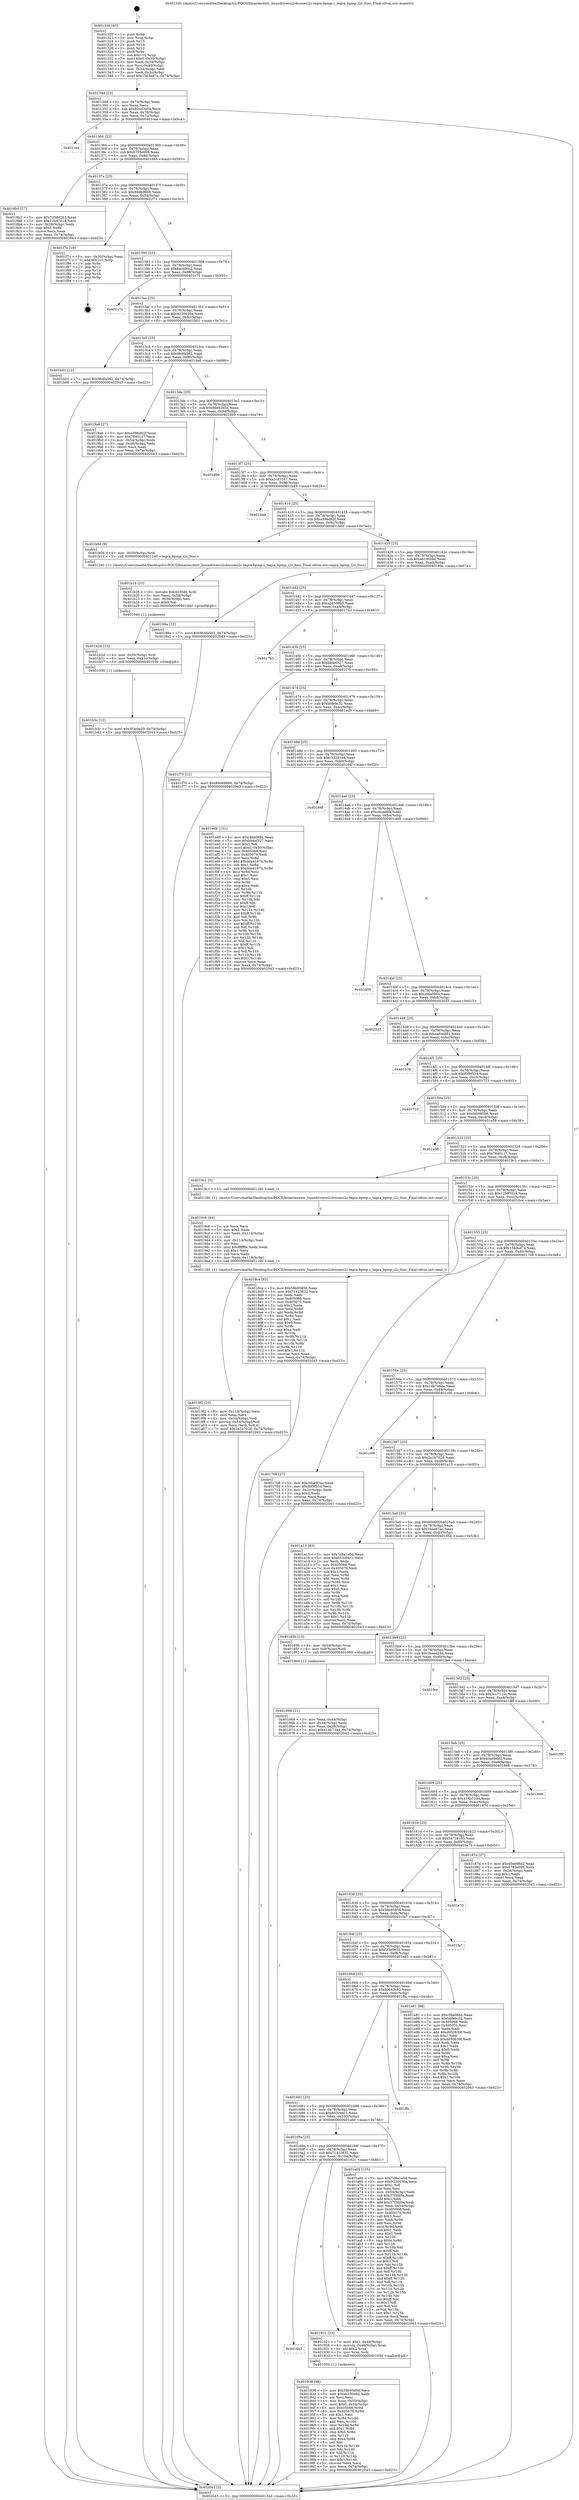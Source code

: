 digraph "0x401320" {
  label = "0x401320 (/mnt/c/Users/mathe/Desktop/tcc/POCII/binaries/extr_linuxdriversi2cbussesi2c-tegra-bpmp.c_tegra_bpmp_i2c_func_Final-ollvm.out::main(0))"
  labelloc = "t"
  node[shape=record]

  Entry [label="",width=0.3,height=0.3,shape=circle,fillcolor=black,style=filled]
  "0x40134d" [label="{
     0x40134d [23]\l
     | [instrs]\l
     &nbsp;&nbsp;0x40134d \<+3\>: mov -0x74(%rbp),%eax\l
     &nbsp;&nbsp;0x401350 \<+2\>: mov %eax,%ecx\l
     &nbsp;&nbsp;0x401352 \<+6\>: sub $0x834d3e04,%ecx\l
     &nbsp;&nbsp;0x401358 \<+3\>: mov %eax,-0x78(%rbp)\l
     &nbsp;&nbsp;0x40135b \<+3\>: mov %ecx,-0x7c(%rbp)\l
     &nbsp;&nbsp;0x40135e \<+6\>: je 0000000000401cea \<main+0x9ca\>\l
  }"]
  "0x401cea" [label="{
     0x401cea\l
  }", style=dashed]
  "0x401364" [label="{
     0x401364 [22]\l
     | [instrs]\l
     &nbsp;&nbsp;0x401364 \<+5\>: jmp 0000000000401369 \<main+0x49\>\l
     &nbsp;&nbsp;0x401369 \<+3\>: mov -0x78(%rbp),%eax\l
     &nbsp;&nbsp;0x40136c \<+5\>: sub $0x8793e699,%eax\l
     &nbsp;&nbsp;0x401371 \<+3\>: mov %eax,-0x80(%rbp)\l
     &nbsp;&nbsp;0x401374 \<+6\>: je 00000000004018b3 \<main+0x593\>\l
  }"]
  Exit [label="",width=0.3,height=0.3,shape=circle,fillcolor=black,style=filled,peripheries=2]
  "0x4018b3" [label="{
     0x4018b3 [27]\l
     | [instrs]\l
     &nbsp;&nbsp;0x4018b3 \<+5\>: mov $0x7358d263,%eax\l
     &nbsp;&nbsp;0x4018b8 \<+5\>: mov $0x12b97018,%ecx\l
     &nbsp;&nbsp;0x4018bd \<+3\>: mov -0x28(%rbp),%edx\l
     &nbsp;&nbsp;0x4018c0 \<+3\>: cmp $0x0,%edx\l
     &nbsp;&nbsp;0x4018c3 \<+3\>: cmove %ecx,%eax\l
     &nbsp;&nbsp;0x4018c6 \<+3\>: mov %eax,-0x74(%rbp)\l
     &nbsp;&nbsp;0x4018c9 \<+5\>: jmp 0000000000402043 \<main+0xd23\>\l
  }"]
  "0x40137a" [label="{
     0x40137a [25]\l
     | [instrs]\l
     &nbsp;&nbsp;0x40137a \<+5\>: jmp 000000000040137f \<main+0x5f\>\l
     &nbsp;&nbsp;0x40137f \<+3\>: mov -0x78(%rbp),%eax\l
     &nbsp;&nbsp;0x401382 \<+5\>: sub $0x89d69666,%eax\l
     &nbsp;&nbsp;0x401387 \<+6\>: mov %eax,-0x84(%rbp)\l
     &nbsp;&nbsp;0x40138d \<+6\>: je 0000000000401f7c \<main+0xc5c\>\l
  }"]
  "0x401b3c" [label="{
     0x401b3c [12]\l
     | [instrs]\l
     &nbsp;&nbsp;0x401b3c \<+7\>: movl $0x5f3e0e55,-0x74(%rbp)\l
     &nbsp;&nbsp;0x401b43 \<+5\>: jmp 0000000000402043 \<main+0xd23\>\l
  }"]
  "0x401f7c" [label="{
     0x401f7c [19]\l
     | [instrs]\l
     &nbsp;&nbsp;0x401f7c \<+3\>: mov -0x30(%rbp),%eax\l
     &nbsp;&nbsp;0x401f7f \<+7\>: add $0x110,%rsp\l
     &nbsp;&nbsp;0x401f86 \<+1\>: pop %rbx\l
     &nbsp;&nbsp;0x401f87 \<+2\>: pop %r12\l
     &nbsp;&nbsp;0x401f89 \<+2\>: pop %r14\l
     &nbsp;&nbsp;0x401f8b \<+2\>: pop %r15\l
     &nbsp;&nbsp;0x401f8d \<+1\>: pop %rbp\l
     &nbsp;&nbsp;0x401f8e \<+1\>: ret\l
  }"]
  "0x401393" [label="{
     0x401393 [25]\l
     | [instrs]\l
     &nbsp;&nbsp;0x401393 \<+5\>: jmp 0000000000401398 \<main+0x78\>\l
     &nbsp;&nbsp;0x401398 \<+3\>: mov -0x78(%rbp),%eax\l
     &nbsp;&nbsp;0x40139b \<+5\>: sub $0x8acd80c2,%eax\l
     &nbsp;&nbsp;0x4013a0 \<+6\>: mov %eax,-0x88(%rbp)\l
     &nbsp;&nbsp;0x4013a6 \<+6\>: je 0000000000401c75 \<main+0x955\>\l
  }"]
  "0x401b2d" [label="{
     0x401b2d [15]\l
     | [instrs]\l
     &nbsp;&nbsp;0x401b2d \<+4\>: mov -0x50(%rbp),%rdi\l
     &nbsp;&nbsp;0x401b31 \<+6\>: mov %eax,-0x11c(%rbp)\l
     &nbsp;&nbsp;0x401b37 \<+5\>: call 0000000000401030 \<free@plt\>\l
     | [calls]\l
     &nbsp;&nbsp;0x401030 \{1\} (unknown)\l
  }"]
  "0x401c75" [label="{
     0x401c75\l
  }", style=dashed]
  "0x4013ac" [label="{
     0x4013ac [25]\l
     | [instrs]\l
     &nbsp;&nbsp;0x4013ac \<+5\>: jmp 00000000004013b1 \<main+0x91\>\l
     &nbsp;&nbsp;0x4013b1 \<+3\>: mov -0x78(%rbp),%eax\l
     &nbsp;&nbsp;0x4013b4 \<+5\>: sub $0x9220030a,%eax\l
     &nbsp;&nbsp;0x4013b9 \<+6\>: mov %eax,-0x8c(%rbp)\l
     &nbsp;&nbsp;0x4013bf \<+6\>: je 0000000000401b01 \<main+0x7e1\>\l
  }"]
  "0x401b16" [label="{
     0x401b16 [23]\l
     | [instrs]\l
     &nbsp;&nbsp;0x401b16 \<+10\>: movabs $0x4030d6,%rdi\l
     &nbsp;&nbsp;0x401b20 \<+3\>: mov %eax,-0x58(%rbp)\l
     &nbsp;&nbsp;0x401b23 \<+3\>: mov -0x58(%rbp),%esi\l
     &nbsp;&nbsp;0x401b26 \<+2\>: mov $0x0,%al\l
     &nbsp;&nbsp;0x401b28 \<+5\>: call 0000000000401040 \<printf@plt\>\l
     | [calls]\l
     &nbsp;&nbsp;0x401040 \{1\} (unknown)\l
  }"]
  "0x401b01" [label="{
     0x401b01 [12]\l
     | [instrs]\l
     &nbsp;&nbsp;0x401b01 \<+7\>: movl $0x9b4fa562,-0x74(%rbp)\l
     &nbsp;&nbsp;0x401b08 \<+5\>: jmp 0000000000402043 \<main+0xd23\>\l
  }"]
  "0x4013c5" [label="{
     0x4013c5 [25]\l
     | [instrs]\l
     &nbsp;&nbsp;0x4013c5 \<+5\>: jmp 00000000004013ca \<main+0xaa\>\l
     &nbsp;&nbsp;0x4013ca \<+3\>: mov -0x78(%rbp),%eax\l
     &nbsp;&nbsp;0x4013cd \<+5\>: sub $0x9b4fa562,%eax\l
     &nbsp;&nbsp;0x4013d2 \<+6\>: mov %eax,-0x90(%rbp)\l
     &nbsp;&nbsp;0x4013d8 \<+6\>: je 00000000004019a6 \<main+0x686\>\l
  }"]
  "0x4019f2" [label="{
     0x4019f2 [33]\l
     | [instrs]\l
     &nbsp;&nbsp;0x4019f2 \<+6\>: mov -0x118(%rbp),%ecx\l
     &nbsp;&nbsp;0x4019f8 \<+3\>: imul %eax,%ecx\l
     &nbsp;&nbsp;0x4019fb \<+4\>: mov -0x50(%rbp),%rdi\l
     &nbsp;&nbsp;0x4019ff \<+4\>: movslq -0x54(%rbp),%r8\l
     &nbsp;&nbsp;0x401a03 \<+4\>: mov %ecx,(%rdi,%r8,4)\l
     &nbsp;&nbsp;0x401a07 \<+7\>: movl $0x2a1b7026,-0x74(%rbp)\l
     &nbsp;&nbsp;0x401a0e \<+5\>: jmp 0000000000402043 \<main+0xd23\>\l
  }"]
  "0x4019a6" [label="{
     0x4019a6 [27]\l
     | [instrs]\l
     &nbsp;&nbsp;0x4019a6 \<+5\>: mov $0xa396d62f,%eax\l
     &nbsp;&nbsp;0x4019ab \<+5\>: mov $0x7840117,%ecx\l
     &nbsp;&nbsp;0x4019b0 \<+3\>: mov -0x54(%rbp),%edx\l
     &nbsp;&nbsp;0x4019b3 \<+3\>: cmp -0x48(%rbp),%edx\l
     &nbsp;&nbsp;0x4019b6 \<+3\>: cmovl %ecx,%eax\l
     &nbsp;&nbsp;0x4019b9 \<+3\>: mov %eax,-0x74(%rbp)\l
     &nbsp;&nbsp;0x4019bc \<+5\>: jmp 0000000000402043 \<main+0xd23\>\l
  }"]
  "0x4013de" [label="{
     0x4013de [25]\l
     | [instrs]\l
     &nbsp;&nbsp;0x4013de \<+5\>: jmp 00000000004013e3 \<main+0xc3\>\l
     &nbsp;&nbsp;0x4013e3 \<+3\>: mov -0x78(%rbp),%eax\l
     &nbsp;&nbsp;0x4013e6 \<+5\>: sub $0x9de92b5e,%eax\l
     &nbsp;&nbsp;0x4013eb \<+6\>: mov %eax,-0x94(%rbp)\l
     &nbsp;&nbsp;0x4013f1 \<+6\>: je 0000000000401d99 \<main+0xa79\>\l
  }"]
  "0x4019c6" [label="{
     0x4019c6 [44]\l
     | [instrs]\l
     &nbsp;&nbsp;0x4019c6 \<+2\>: xor %ecx,%ecx\l
     &nbsp;&nbsp;0x4019c8 \<+5\>: mov $0x2,%edx\l
     &nbsp;&nbsp;0x4019cd \<+6\>: mov %edx,-0x114(%rbp)\l
     &nbsp;&nbsp;0x4019d3 \<+1\>: cltd\l
     &nbsp;&nbsp;0x4019d4 \<+6\>: mov -0x114(%rbp),%esi\l
     &nbsp;&nbsp;0x4019da \<+2\>: idiv %esi\l
     &nbsp;&nbsp;0x4019dc \<+6\>: imul $0xfffffffe,%edx,%edx\l
     &nbsp;&nbsp;0x4019e2 \<+3\>: sub $0x1,%ecx\l
     &nbsp;&nbsp;0x4019e5 \<+2\>: sub %ecx,%edx\l
     &nbsp;&nbsp;0x4019e7 \<+6\>: mov %edx,-0x118(%rbp)\l
     &nbsp;&nbsp;0x4019ed \<+5\>: call 0000000000401160 \<next_i\>\l
     | [calls]\l
     &nbsp;&nbsp;0x401160 \{1\} (/mnt/c/Users/mathe/Desktop/tcc/POCII/binaries/extr_linuxdriversi2cbussesi2c-tegra-bpmp.c_tegra_bpmp_i2c_func_Final-ollvm.out::next_i)\l
  }"]
  "0x401d99" [label="{
     0x401d99\l
  }", style=dashed]
  "0x4013f7" [label="{
     0x4013f7 [25]\l
     | [instrs]\l
     &nbsp;&nbsp;0x4013f7 \<+5\>: jmp 00000000004013fc \<main+0xdc\>\l
     &nbsp;&nbsp;0x4013fc \<+3\>: mov -0x78(%rbp),%eax\l
     &nbsp;&nbsp;0x4013ff \<+5\>: sub $0xa2cd3167,%eax\l
     &nbsp;&nbsp;0x401404 \<+6\>: mov %eax,-0x98(%rbp)\l
     &nbsp;&nbsp;0x40140a \<+6\>: je 0000000000401b48 \<main+0x828\>\l
  }"]
  "0x401938" [label="{
     0x401938 [98]\l
     | [instrs]\l
     &nbsp;&nbsp;0x401938 \<+5\>: mov $0x58b95856,%ecx\l
     &nbsp;&nbsp;0x40193d \<+5\>: mov $0xab100c6d,%edx\l
     &nbsp;&nbsp;0x401942 \<+2\>: xor %esi,%esi\l
     &nbsp;&nbsp;0x401944 \<+4\>: mov %rax,-0x50(%rbp)\l
     &nbsp;&nbsp;0x401948 \<+7\>: movl $0x0,-0x54(%rbp)\l
     &nbsp;&nbsp;0x40194f \<+8\>: mov 0x405068,%r8d\l
     &nbsp;&nbsp;0x401957 \<+8\>: mov 0x405070,%r9d\l
     &nbsp;&nbsp;0x40195f \<+3\>: sub $0x1,%esi\l
     &nbsp;&nbsp;0x401962 \<+3\>: mov %r8d,%r10d\l
     &nbsp;&nbsp;0x401965 \<+3\>: add %esi,%r10d\l
     &nbsp;&nbsp;0x401968 \<+4\>: imul %r10d,%r8d\l
     &nbsp;&nbsp;0x40196c \<+4\>: and $0x1,%r8d\l
     &nbsp;&nbsp;0x401970 \<+4\>: cmp $0x0,%r8d\l
     &nbsp;&nbsp;0x401974 \<+4\>: sete %r11b\l
     &nbsp;&nbsp;0x401978 \<+4\>: cmp $0xa,%r9d\l
     &nbsp;&nbsp;0x40197c \<+3\>: setl %bl\l
     &nbsp;&nbsp;0x40197f \<+3\>: mov %r11b,%r14b\l
     &nbsp;&nbsp;0x401982 \<+3\>: and %bl,%r14b\l
     &nbsp;&nbsp;0x401985 \<+3\>: xor %bl,%r11b\l
     &nbsp;&nbsp;0x401988 \<+3\>: or %r11b,%r14b\l
     &nbsp;&nbsp;0x40198b \<+4\>: test $0x1,%r14b\l
     &nbsp;&nbsp;0x40198f \<+3\>: cmovne %edx,%ecx\l
     &nbsp;&nbsp;0x401992 \<+3\>: mov %ecx,-0x74(%rbp)\l
     &nbsp;&nbsp;0x401995 \<+5\>: jmp 0000000000402043 \<main+0xd23\>\l
  }"]
  "0x401b48" [label="{
     0x401b48\l
  }", style=dashed]
  "0x401410" [label="{
     0x401410 [25]\l
     | [instrs]\l
     &nbsp;&nbsp;0x401410 \<+5\>: jmp 0000000000401415 \<main+0xf5\>\l
     &nbsp;&nbsp;0x401415 \<+3\>: mov -0x78(%rbp),%eax\l
     &nbsp;&nbsp;0x401418 \<+5\>: sub $0xa396d62f,%eax\l
     &nbsp;&nbsp;0x40141d \<+6\>: mov %eax,-0x9c(%rbp)\l
     &nbsp;&nbsp;0x401423 \<+6\>: je 0000000000401b0d \<main+0x7ed\>\l
  }"]
  "0x4016b3" [label="{
     0x4016b3\l
  }", style=dashed]
  "0x401b0d" [label="{
     0x401b0d [9]\l
     | [instrs]\l
     &nbsp;&nbsp;0x401b0d \<+4\>: mov -0x50(%rbp),%rdi\l
     &nbsp;&nbsp;0x401b11 \<+5\>: call 0000000000401240 \<tegra_bpmp_i2c_func\>\l
     | [calls]\l
     &nbsp;&nbsp;0x401240 \{1\} (/mnt/c/Users/mathe/Desktop/tcc/POCII/binaries/extr_linuxdriversi2cbussesi2c-tegra-bpmp.c_tegra_bpmp_i2c_func_Final-ollvm.out::tegra_bpmp_i2c_func)\l
  }"]
  "0x401429" [label="{
     0x401429 [25]\l
     | [instrs]\l
     &nbsp;&nbsp;0x401429 \<+5\>: jmp 000000000040142e \<main+0x10e\>\l
     &nbsp;&nbsp;0x40142e \<+3\>: mov -0x78(%rbp),%eax\l
     &nbsp;&nbsp;0x401431 \<+5\>: sub $0xab100c6d,%eax\l
     &nbsp;&nbsp;0x401436 \<+6\>: mov %eax,-0xa0(%rbp)\l
     &nbsp;&nbsp;0x40143c \<+6\>: je 000000000040199a \<main+0x67a\>\l
  }"]
  "0x401921" [label="{
     0x401921 [23]\l
     | [instrs]\l
     &nbsp;&nbsp;0x401921 \<+7\>: movl $0x1,-0x48(%rbp)\l
     &nbsp;&nbsp;0x401928 \<+4\>: movslq -0x48(%rbp),%rax\l
     &nbsp;&nbsp;0x40192c \<+4\>: shl $0x2,%rax\l
     &nbsp;&nbsp;0x401930 \<+3\>: mov %rax,%rdi\l
     &nbsp;&nbsp;0x401933 \<+5\>: call 0000000000401050 \<malloc@plt\>\l
     | [calls]\l
     &nbsp;&nbsp;0x401050 \{1\} (unknown)\l
  }"]
  "0x40199a" [label="{
     0x40199a [12]\l
     | [instrs]\l
     &nbsp;&nbsp;0x40199a \<+7\>: movl $0x9b4fa562,-0x74(%rbp)\l
     &nbsp;&nbsp;0x4019a1 \<+5\>: jmp 0000000000402043 \<main+0xd23\>\l
  }"]
  "0x401442" [label="{
     0x401442 [25]\l
     | [instrs]\l
     &nbsp;&nbsp;0x401442 \<+5\>: jmp 0000000000401447 \<main+0x127\>\l
     &nbsp;&nbsp;0x401447 \<+3\>: mov -0x78(%rbp),%eax\l
     &nbsp;&nbsp;0x40144a \<+5\>: sub $0xab4598b5,%eax\l
     &nbsp;&nbsp;0x40144f \<+6\>: mov %eax,-0xa4(%rbp)\l
     &nbsp;&nbsp;0x401455 \<+6\>: je 00000000004017b3 \<main+0x493\>\l
  }"]
  "0x40169a" [label="{
     0x40169a [25]\l
     | [instrs]\l
     &nbsp;&nbsp;0x40169a \<+5\>: jmp 000000000040169f \<main+0x37f\>\l
     &nbsp;&nbsp;0x40169f \<+3\>: mov -0x78(%rbp),%eax\l
     &nbsp;&nbsp;0x4016a2 \<+5\>: sub $0x71423832,%eax\l
     &nbsp;&nbsp;0x4016a7 \<+6\>: mov %eax,-0x104(%rbp)\l
     &nbsp;&nbsp;0x4016ad \<+6\>: je 0000000000401921 \<main+0x601\>\l
  }"]
  "0x4017b3" [label="{
     0x4017b3\l
  }", style=dashed]
  "0x40145b" [label="{
     0x40145b [25]\l
     | [instrs]\l
     &nbsp;&nbsp;0x40145b \<+5\>: jmp 0000000000401460 \<main+0x140\>\l
     &nbsp;&nbsp;0x401460 \<+3\>: mov -0x78(%rbp),%eax\l
     &nbsp;&nbsp;0x401463 \<+5\>: sub $0xbb4ef327,%eax\l
     &nbsp;&nbsp;0x401468 \<+6\>: mov %eax,-0xa8(%rbp)\l
     &nbsp;&nbsp;0x40146e \<+6\>: je 0000000000401f70 \<main+0xc50\>\l
  }"]
  "0x401a66" [label="{
     0x401a66 [155]\l
     | [instrs]\l
     &nbsp;&nbsp;0x401a66 \<+5\>: mov $0x7d8a1a0d,%eax\l
     &nbsp;&nbsp;0x401a6b \<+5\>: mov $0x9220030a,%ecx\l
     &nbsp;&nbsp;0x401a70 \<+2\>: mov $0x1,%dl\l
     &nbsp;&nbsp;0x401a72 \<+2\>: xor %esi,%esi\l
     &nbsp;&nbsp;0x401a74 \<+3\>: mov -0x54(%rbp),%edi\l
     &nbsp;&nbsp;0x401a77 \<+6\>: sub $0x37f3fd5a,%edi\l
     &nbsp;&nbsp;0x401a7d \<+3\>: add $0x1,%edi\l
     &nbsp;&nbsp;0x401a80 \<+6\>: add $0x37f3fd5a,%edi\l
     &nbsp;&nbsp;0x401a86 \<+3\>: mov %edi,-0x54(%rbp)\l
     &nbsp;&nbsp;0x401a89 \<+7\>: mov 0x405068,%edi\l
     &nbsp;&nbsp;0x401a90 \<+8\>: mov 0x405070,%r8d\l
     &nbsp;&nbsp;0x401a98 \<+3\>: sub $0x1,%esi\l
     &nbsp;&nbsp;0x401a9b \<+3\>: mov %edi,%r9d\l
     &nbsp;&nbsp;0x401a9e \<+3\>: add %esi,%r9d\l
     &nbsp;&nbsp;0x401aa1 \<+4\>: imul %r9d,%edi\l
     &nbsp;&nbsp;0x401aa5 \<+3\>: and $0x1,%edi\l
     &nbsp;&nbsp;0x401aa8 \<+3\>: cmp $0x0,%edi\l
     &nbsp;&nbsp;0x401aab \<+4\>: sete %r10b\l
     &nbsp;&nbsp;0x401aaf \<+4\>: cmp $0xa,%r8d\l
     &nbsp;&nbsp;0x401ab3 \<+4\>: setl %r11b\l
     &nbsp;&nbsp;0x401ab7 \<+3\>: mov %r10b,%bl\l
     &nbsp;&nbsp;0x401aba \<+3\>: xor $0xff,%bl\l
     &nbsp;&nbsp;0x401abd \<+3\>: mov %r11b,%r14b\l
     &nbsp;&nbsp;0x401ac0 \<+4\>: xor $0xff,%r14b\l
     &nbsp;&nbsp;0x401ac4 \<+3\>: xor $0x1,%dl\l
     &nbsp;&nbsp;0x401ac7 \<+3\>: mov %bl,%r15b\l
     &nbsp;&nbsp;0x401aca \<+4\>: and $0xff,%r15b\l
     &nbsp;&nbsp;0x401ace \<+3\>: and %dl,%r10b\l
     &nbsp;&nbsp;0x401ad1 \<+3\>: mov %r14b,%r12b\l
     &nbsp;&nbsp;0x401ad4 \<+4\>: and $0xff,%r12b\l
     &nbsp;&nbsp;0x401ad8 \<+3\>: and %dl,%r11b\l
     &nbsp;&nbsp;0x401adb \<+3\>: or %r10b,%r15b\l
     &nbsp;&nbsp;0x401ade \<+3\>: or %r11b,%r12b\l
     &nbsp;&nbsp;0x401ae1 \<+3\>: xor %r12b,%r15b\l
     &nbsp;&nbsp;0x401ae4 \<+3\>: or %r14b,%bl\l
     &nbsp;&nbsp;0x401ae7 \<+3\>: xor $0xff,%bl\l
     &nbsp;&nbsp;0x401aea \<+3\>: or $0x1,%dl\l
     &nbsp;&nbsp;0x401aed \<+2\>: and %dl,%bl\l
     &nbsp;&nbsp;0x401aef \<+3\>: or %bl,%r15b\l
     &nbsp;&nbsp;0x401af2 \<+4\>: test $0x1,%r15b\l
     &nbsp;&nbsp;0x401af6 \<+3\>: cmovne %ecx,%eax\l
     &nbsp;&nbsp;0x401af9 \<+3\>: mov %eax,-0x74(%rbp)\l
     &nbsp;&nbsp;0x401afc \<+5\>: jmp 0000000000402043 \<main+0xd23\>\l
  }"]
  "0x401f70" [label="{
     0x401f70 [12]\l
     | [instrs]\l
     &nbsp;&nbsp;0x401f70 \<+7\>: movl $0x89d69666,-0x74(%rbp)\l
     &nbsp;&nbsp;0x401f77 \<+5\>: jmp 0000000000402043 \<main+0xd23\>\l
  }"]
  "0x401474" [label="{
     0x401474 [25]\l
     | [instrs]\l
     &nbsp;&nbsp;0x401474 \<+5\>: jmp 0000000000401479 \<main+0x159\>\l
     &nbsp;&nbsp;0x401479 \<+3\>: mov -0x78(%rbp),%eax\l
     &nbsp;&nbsp;0x40147c \<+5\>: sub $0xbbfebc32,%eax\l
     &nbsp;&nbsp;0x401481 \<+6\>: mov %eax,-0xac(%rbp)\l
     &nbsp;&nbsp;0x401487 \<+6\>: je 0000000000401ed9 \<main+0xbb9\>\l
  }"]
  "0x401681" [label="{
     0x401681 [25]\l
     | [instrs]\l
     &nbsp;&nbsp;0x401681 \<+5\>: jmp 0000000000401686 \<main+0x366\>\l
     &nbsp;&nbsp;0x401686 \<+3\>: mov -0x78(%rbp),%eax\l
     &nbsp;&nbsp;0x401689 \<+5\>: sub $0x653c94c1,%eax\l
     &nbsp;&nbsp;0x40168e \<+6\>: mov %eax,-0x100(%rbp)\l
     &nbsp;&nbsp;0x401694 \<+6\>: je 0000000000401a66 \<main+0x746\>\l
  }"]
  "0x401ed9" [label="{
     0x401ed9 [151]\l
     | [instrs]\l
     &nbsp;&nbsp;0x401ed9 \<+5\>: mov $0xcfda0884,%eax\l
     &nbsp;&nbsp;0x401ede \<+5\>: mov $0xbb4ef327,%ecx\l
     &nbsp;&nbsp;0x401ee3 \<+2\>: mov $0x1,%dl\l
     &nbsp;&nbsp;0x401ee5 \<+7\>: movl $0x0,-0x30(%rbp)\l
     &nbsp;&nbsp;0x401eec \<+7\>: mov 0x405068,%esi\l
     &nbsp;&nbsp;0x401ef3 \<+7\>: mov 0x405070,%edi\l
     &nbsp;&nbsp;0x401efa \<+3\>: mov %esi,%r8d\l
     &nbsp;&nbsp;0x401efd \<+7\>: add $0xdda4167b,%r8d\l
     &nbsp;&nbsp;0x401f04 \<+4\>: sub $0x1,%r8d\l
     &nbsp;&nbsp;0x401f08 \<+7\>: sub $0xdda4167b,%r8d\l
     &nbsp;&nbsp;0x401f0f \<+4\>: imul %r8d,%esi\l
     &nbsp;&nbsp;0x401f13 \<+3\>: and $0x1,%esi\l
     &nbsp;&nbsp;0x401f16 \<+3\>: cmp $0x0,%esi\l
     &nbsp;&nbsp;0x401f19 \<+4\>: sete %r9b\l
     &nbsp;&nbsp;0x401f1d \<+3\>: cmp $0xa,%edi\l
     &nbsp;&nbsp;0x401f20 \<+4\>: setl %r10b\l
     &nbsp;&nbsp;0x401f24 \<+3\>: mov %r9b,%r11b\l
     &nbsp;&nbsp;0x401f27 \<+4\>: xor $0xff,%r11b\l
     &nbsp;&nbsp;0x401f2b \<+3\>: mov %r10b,%bl\l
     &nbsp;&nbsp;0x401f2e \<+3\>: xor $0xff,%bl\l
     &nbsp;&nbsp;0x401f31 \<+3\>: xor $0x1,%dl\l
     &nbsp;&nbsp;0x401f34 \<+3\>: mov %r11b,%r14b\l
     &nbsp;&nbsp;0x401f37 \<+4\>: and $0xff,%r14b\l
     &nbsp;&nbsp;0x401f3b \<+3\>: and %dl,%r9b\l
     &nbsp;&nbsp;0x401f3e \<+3\>: mov %bl,%r15b\l
     &nbsp;&nbsp;0x401f41 \<+4\>: and $0xff,%r15b\l
     &nbsp;&nbsp;0x401f45 \<+3\>: and %dl,%r10b\l
     &nbsp;&nbsp;0x401f48 \<+3\>: or %r9b,%r14b\l
     &nbsp;&nbsp;0x401f4b \<+3\>: or %r10b,%r15b\l
     &nbsp;&nbsp;0x401f4e \<+3\>: xor %r15b,%r14b\l
     &nbsp;&nbsp;0x401f51 \<+3\>: or %bl,%r11b\l
     &nbsp;&nbsp;0x401f54 \<+4\>: xor $0xff,%r11b\l
     &nbsp;&nbsp;0x401f58 \<+3\>: or $0x1,%dl\l
     &nbsp;&nbsp;0x401f5b \<+3\>: and %dl,%r11b\l
     &nbsp;&nbsp;0x401f5e \<+3\>: or %r11b,%r14b\l
     &nbsp;&nbsp;0x401f61 \<+4\>: test $0x1,%r14b\l
     &nbsp;&nbsp;0x401f65 \<+3\>: cmovne %ecx,%eax\l
     &nbsp;&nbsp;0x401f68 \<+3\>: mov %eax,-0x74(%rbp)\l
     &nbsp;&nbsp;0x401f6b \<+5\>: jmp 0000000000402043 \<main+0xd23\>\l
  }"]
  "0x40148d" [label="{
     0x40148d [25]\l
     | [instrs]\l
     &nbsp;&nbsp;0x40148d \<+5\>: jmp 0000000000401492 \<main+0x172\>\l
     &nbsp;&nbsp;0x401492 \<+3\>: mov -0x78(%rbp),%eax\l
     &nbsp;&nbsp;0x401495 \<+5\>: sub $0xc33291e4,%eax\l
     &nbsp;&nbsp;0x40149a \<+6\>: mov %eax,-0xb0(%rbp)\l
     &nbsp;&nbsp;0x4014a0 \<+6\>: je 000000000040184f \<main+0x52f\>\l
  }"]
  "0x401ffa" [label="{
     0x401ffa\l
  }", style=dashed]
  "0x40184f" [label="{
     0x40184f\l
  }", style=dashed]
  "0x4014a6" [label="{
     0x4014a6 [25]\l
     | [instrs]\l
     &nbsp;&nbsp;0x4014a6 \<+5\>: jmp 00000000004014ab \<main+0x18b\>\l
     &nbsp;&nbsp;0x4014ab \<+3\>: mov -0x78(%rbp),%eax\l
     &nbsp;&nbsp;0x4014ae \<+5\>: sub $0xcbcae8fa,%eax\l
     &nbsp;&nbsp;0x4014b3 \<+6\>: mov %eax,-0xb4(%rbp)\l
     &nbsp;&nbsp;0x4014b9 \<+6\>: je 0000000000401d09 \<main+0x9e9\>\l
  }"]
  "0x401668" [label="{
     0x401668 [25]\l
     | [instrs]\l
     &nbsp;&nbsp;0x401668 \<+5\>: jmp 000000000040166d \<main+0x34d\>\l
     &nbsp;&nbsp;0x40166d \<+3\>: mov -0x78(%rbp),%eax\l
     &nbsp;&nbsp;0x401670 \<+5\>: sub $0x60643c92,%eax\l
     &nbsp;&nbsp;0x401675 \<+6\>: mov %eax,-0xfc(%rbp)\l
     &nbsp;&nbsp;0x40167b \<+6\>: je 0000000000401ffa \<main+0xcda\>\l
  }"]
  "0x401d09" [label="{
     0x401d09\l
  }", style=dashed]
  "0x4014bf" [label="{
     0x4014bf [25]\l
     | [instrs]\l
     &nbsp;&nbsp;0x4014bf \<+5\>: jmp 00000000004014c4 \<main+0x1a4\>\l
     &nbsp;&nbsp;0x4014c4 \<+3\>: mov -0x78(%rbp),%eax\l
     &nbsp;&nbsp;0x4014c7 \<+5\>: sub $0xcfda0884,%eax\l
     &nbsp;&nbsp;0x4014cc \<+6\>: mov %eax,-0xb8(%rbp)\l
     &nbsp;&nbsp;0x4014d2 \<+6\>: je 0000000000402035 \<main+0xd15\>\l
  }"]
  "0x401e81" [label="{
     0x401e81 [88]\l
     | [instrs]\l
     &nbsp;&nbsp;0x401e81 \<+5\>: mov $0xcfda0884,%eax\l
     &nbsp;&nbsp;0x401e86 \<+5\>: mov $0xbbfebc32,%ecx\l
     &nbsp;&nbsp;0x401e8b \<+7\>: mov 0x405068,%edx\l
     &nbsp;&nbsp;0x401e92 \<+7\>: mov 0x405070,%esi\l
     &nbsp;&nbsp;0x401e99 \<+2\>: mov %edx,%edi\l
     &nbsp;&nbsp;0x401e9b \<+6\>: add $0xd950639f,%edi\l
     &nbsp;&nbsp;0x401ea1 \<+3\>: sub $0x1,%edi\l
     &nbsp;&nbsp;0x401ea4 \<+6\>: sub $0xd950639f,%edi\l
     &nbsp;&nbsp;0x401eaa \<+3\>: imul %edi,%edx\l
     &nbsp;&nbsp;0x401ead \<+3\>: and $0x1,%edx\l
     &nbsp;&nbsp;0x401eb0 \<+3\>: cmp $0x0,%edx\l
     &nbsp;&nbsp;0x401eb3 \<+4\>: sete %r8b\l
     &nbsp;&nbsp;0x401eb7 \<+3\>: cmp $0xa,%esi\l
     &nbsp;&nbsp;0x401eba \<+4\>: setl %r9b\l
     &nbsp;&nbsp;0x401ebe \<+3\>: mov %r8b,%r10b\l
     &nbsp;&nbsp;0x401ec1 \<+3\>: and %r9b,%r10b\l
     &nbsp;&nbsp;0x401ec4 \<+3\>: xor %r9b,%r8b\l
     &nbsp;&nbsp;0x401ec7 \<+3\>: or %r8b,%r10b\l
     &nbsp;&nbsp;0x401eca \<+4\>: test $0x1,%r10b\l
     &nbsp;&nbsp;0x401ece \<+3\>: cmovne %ecx,%eax\l
     &nbsp;&nbsp;0x401ed1 \<+3\>: mov %eax,-0x74(%rbp)\l
     &nbsp;&nbsp;0x401ed4 \<+5\>: jmp 0000000000402043 \<main+0xd23\>\l
  }"]
  "0x402035" [label="{
     0x402035\l
  }", style=dashed]
  "0x4014d8" [label="{
     0x4014d8 [25]\l
     | [instrs]\l
     &nbsp;&nbsp;0x4014d8 \<+5\>: jmp 00000000004014dd \<main+0x1bd\>\l
     &nbsp;&nbsp;0x4014dd \<+3\>: mov -0x78(%rbp),%eax\l
     &nbsp;&nbsp;0x4014e0 \<+5\>: sub $0xea64df81,%eax\l
     &nbsp;&nbsp;0x4014e5 \<+6\>: mov %eax,-0xbc(%rbp)\l
     &nbsp;&nbsp;0x4014eb \<+6\>: je 0000000000401b76 \<main+0x856\>\l
  }"]
  "0x40164f" [label="{
     0x40164f [25]\l
     | [instrs]\l
     &nbsp;&nbsp;0x40164f \<+5\>: jmp 0000000000401654 \<main+0x334\>\l
     &nbsp;&nbsp;0x401654 \<+3\>: mov -0x78(%rbp),%eax\l
     &nbsp;&nbsp;0x401657 \<+5\>: sub $0x5f3e0e55,%eax\l
     &nbsp;&nbsp;0x40165c \<+6\>: mov %eax,-0xf8(%rbp)\l
     &nbsp;&nbsp;0x401662 \<+6\>: je 0000000000401e81 \<main+0xb61\>\l
  }"]
  "0x401b76" [label="{
     0x401b76\l
  }", style=dashed]
  "0x4014f1" [label="{
     0x4014f1 [25]\l
     | [instrs]\l
     &nbsp;&nbsp;0x4014f1 \<+5\>: jmp 00000000004014f6 \<main+0x1d6\>\l
     &nbsp;&nbsp;0x4014f6 \<+3\>: mov -0x78(%rbp),%eax\l
     &nbsp;&nbsp;0x4014f9 \<+5\>: sub $0xf0f9f534,%eax\l
     &nbsp;&nbsp;0x4014fe \<+6\>: mov %eax,-0xc0(%rbp)\l
     &nbsp;&nbsp;0x401504 \<+6\>: je 0000000000401723 \<main+0x403\>\l
  }"]
  "0x401fa7" [label="{
     0x401fa7\l
  }", style=dashed]
  "0x401723" [label="{
     0x401723\l
  }", style=dashed]
  "0x40150a" [label="{
     0x40150a [25]\l
     | [instrs]\l
     &nbsp;&nbsp;0x40150a \<+5\>: jmp 000000000040150f \<main+0x1ef\>\l
     &nbsp;&nbsp;0x40150f \<+3\>: mov -0x78(%rbp),%eax\l
     &nbsp;&nbsp;0x401512 \<+5\>: sub $0xf4b09506,%eax\l
     &nbsp;&nbsp;0x401517 \<+6\>: mov %eax,-0xc4(%rbp)\l
     &nbsp;&nbsp;0x40151d \<+6\>: je 0000000000401e58 \<main+0xb38\>\l
  }"]
  "0x401636" [label="{
     0x401636 [25]\l
     | [instrs]\l
     &nbsp;&nbsp;0x401636 \<+5\>: jmp 000000000040163b \<main+0x31b\>\l
     &nbsp;&nbsp;0x40163b \<+3\>: mov -0x78(%rbp),%eax\l
     &nbsp;&nbsp;0x40163e \<+5\>: sub $0x58b95856,%eax\l
     &nbsp;&nbsp;0x401643 \<+6\>: mov %eax,-0xf4(%rbp)\l
     &nbsp;&nbsp;0x401649 \<+6\>: je 0000000000401fa7 \<main+0xc87\>\l
  }"]
  "0x401e58" [label="{
     0x401e58\l
  }", style=dashed]
  "0x401523" [label="{
     0x401523 [25]\l
     | [instrs]\l
     &nbsp;&nbsp;0x401523 \<+5\>: jmp 0000000000401528 \<main+0x208\>\l
     &nbsp;&nbsp;0x401528 \<+3\>: mov -0x78(%rbp),%eax\l
     &nbsp;&nbsp;0x40152b \<+5\>: sub $0x7840117,%eax\l
     &nbsp;&nbsp;0x401530 \<+6\>: mov %eax,-0xc8(%rbp)\l
     &nbsp;&nbsp;0x401536 \<+6\>: je 00000000004019c1 \<main+0x6a1\>\l
  }"]
  "0x401e70" [label="{
     0x401e70\l
  }", style=dashed]
  "0x4019c1" [label="{
     0x4019c1 [5]\l
     | [instrs]\l
     &nbsp;&nbsp;0x4019c1 \<+5\>: call 0000000000401160 \<next_i\>\l
     | [calls]\l
     &nbsp;&nbsp;0x401160 \{1\} (/mnt/c/Users/mathe/Desktop/tcc/POCII/binaries/extr_linuxdriversi2cbussesi2c-tegra-bpmp.c_tegra_bpmp_i2c_func_Final-ollvm.out::next_i)\l
  }"]
  "0x40153c" [label="{
     0x40153c [25]\l
     | [instrs]\l
     &nbsp;&nbsp;0x40153c \<+5\>: jmp 0000000000401541 \<main+0x221\>\l
     &nbsp;&nbsp;0x401541 \<+3\>: mov -0x78(%rbp),%eax\l
     &nbsp;&nbsp;0x401544 \<+5\>: sub $0x12b97018,%eax\l
     &nbsp;&nbsp;0x401549 \<+6\>: mov %eax,-0xcc(%rbp)\l
     &nbsp;&nbsp;0x40154f \<+6\>: je 00000000004018ce \<main+0x5ae\>\l
  }"]
  "0x40161d" [label="{
     0x40161d [25]\l
     | [instrs]\l
     &nbsp;&nbsp;0x40161d \<+5\>: jmp 0000000000401622 \<main+0x302\>\l
     &nbsp;&nbsp;0x401622 \<+3\>: mov -0x78(%rbp),%eax\l
     &nbsp;&nbsp;0x401625 \<+5\>: sub $0x54728195,%eax\l
     &nbsp;&nbsp;0x40162a \<+6\>: mov %eax,-0xf0(%rbp)\l
     &nbsp;&nbsp;0x401630 \<+6\>: je 0000000000401e70 \<main+0xb50\>\l
  }"]
  "0x4018ce" [label="{
     0x4018ce [83]\l
     | [instrs]\l
     &nbsp;&nbsp;0x4018ce \<+5\>: mov $0x58b95856,%eax\l
     &nbsp;&nbsp;0x4018d3 \<+5\>: mov $0x71423832,%ecx\l
     &nbsp;&nbsp;0x4018d8 \<+2\>: xor %edx,%edx\l
     &nbsp;&nbsp;0x4018da \<+7\>: mov 0x405068,%esi\l
     &nbsp;&nbsp;0x4018e1 \<+7\>: mov 0x405070,%edi\l
     &nbsp;&nbsp;0x4018e8 \<+3\>: sub $0x1,%edx\l
     &nbsp;&nbsp;0x4018eb \<+3\>: mov %esi,%r8d\l
     &nbsp;&nbsp;0x4018ee \<+3\>: add %edx,%r8d\l
     &nbsp;&nbsp;0x4018f1 \<+4\>: imul %r8d,%esi\l
     &nbsp;&nbsp;0x4018f5 \<+3\>: and $0x1,%esi\l
     &nbsp;&nbsp;0x4018f8 \<+3\>: cmp $0x0,%esi\l
     &nbsp;&nbsp;0x4018fb \<+4\>: sete %r9b\l
     &nbsp;&nbsp;0x4018ff \<+3\>: cmp $0xa,%edi\l
     &nbsp;&nbsp;0x401902 \<+4\>: setl %r10b\l
     &nbsp;&nbsp;0x401906 \<+3\>: mov %r9b,%r11b\l
     &nbsp;&nbsp;0x401909 \<+3\>: and %r10b,%r11b\l
     &nbsp;&nbsp;0x40190c \<+3\>: xor %r10b,%r9b\l
     &nbsp;&nbsp;0x40190f \<+3\>: or %r9b,%r11b\l
     &nbsp;&nbsp;0x401912 \<+4\>: test $0x1,%r11b\l
     &nbsp;&nbsp;0x401916 \<+3\>: cmovne %ecx,%eax\l
     &nbsp;&nbsp;0x401919 \<+3\>: mov %eax,-0x74(%rbp)\l
     &nbsp;&nbsp;0x40191c \<+5\>: jmp 0000000000402043 \<main+0xd23\>\l
  }"]
  "0x401555" [label="{
     0x401555 [25]\l
     | [instrs]\l
     &nbsp;&nbsp;0x401555 \<+5\>: jmp 000000000040155a \<main+0x23a\>\l
     &nbsp;&nbsp;0x40155a \<+3\>: mov -0x78(%rbp),%eax\l
     &nbsp;&nbsp;0x40155d \<+5\>: sub $0x1563ad7a,%eax\l
     &nbsp;&nbsp;0x401562 \<+6\>: mov %eax,-0xd0(%rbp)\l
     &nbsp;&nbsp;0x401568 \<+6\>: je 0000000000401708 \<main+0x3e8\>\l
  }"]
  "0x40187d" [label="{
     0x40187d [27]\l
     | [instrs]\l
     &nbsp;&nbsp;0x40187d \<+5\>: mov $0x40a696d2,%eax\l
     &nbsp;&nbsp;0x401882 \<+5\>: mov $0x8793e699,%ecx\l
     &nbsp;&nbsp;0x401887 \<+3\>: mov -0x28(%rbp),%edx\l
     &nbsp;&nbsp;0x40188a \<+3\>: cmp $0x1,%edx\l
     &nbsp;&nbsp;0x40188d \<+3\>: cmovl %ecx,%eax\l
     &nbsp;&nbsp;0x401890 \<+3\>: mov %eax,-0x74(%rbp)\l
     &nbsp;&nbsp;0x401893 \<+5\>: jmp 0000000000402043 \<main+0xd23\>\l
  }"]
  "0x401708" [label="{
     0x401708 [27]\l
     | [instrs]\l
     &nbsp;&nbsp;0x401708 \<+5\>: mov $0x34ae97ac,%eax\l
     &nbsp;&nbsp;0x40170d \<+5\>: mov $0xf0f9f534,%ecx\l
     &nbsp;&nbsp;0x401712 \<+3\>: mov -0x2c(%rbp),%edx\l
     &nbsp;&nbsp;0x401715 \<+3\>: cmp $0x2,%edx\l
     &nbsp;&nbsp;0x401718 \<+3\>: cmovne %ecx,%eax\l
     &nbsp;&nbsp;0x40171b \<+3\>: mov %eax,-0x74(%rbp)\l
     &nbsp;&nbsp;0x40171e \<+5\>: jmp 0000000000402043 \<main+0xd23\>\l
  }"]
  "0x40156e" [label="{
     0x40156e [25]\l
     | [instrs]\l
     &nbsp;&nbsp;0x40156e \<+5\>: jmp 0000000000401573 \<main+0x253\>\l
     &nbsp;&nbsp;0x401573 \<+3\>: mov -0x78(%rbp),%eax\l
     &nbsp;&nbsp;0x401576 \<+5\>: sub $0x1db708da,%eax\l
     &nbsp;&nbsp;0x40157b \<+6\>: mov %eax,-0xd4(%rbp)\l
     &nbsp;&nbsp;0x401581 \<+6\>: je 0000000000401c06 \<main+0x8e6\>\l
  }"]
  "0x402043" [label="{
     0x402043 [5]\l
     | [instrs]\l
     &nbsp;&nbsp;0x402043 \<+5\>: jmp 000000000040134d \<main+0x2d\>\l
  }"]
  "0x401320" [label="{
     0x401320 [45]\l
     | [instrs]\l
     &nbsp;&nbsp;0x401320 \<+1\>: push %rbp\l
     &nbsp;&nbsp;0x401321 \<+3\>: mov %rsp,%rbp\l
     &nbsp;&nbsp;0x401324 \<+2\>: push %r15\l
     &nbsp;&nbsp;0x401326 \<+2\>: push %r14\l
     &nbsp;&nbsp;0x401328 \<+2\>: push %r12\l
     &nbsp;&nbsp;0x40132a \<+1\>: push %rbx\l
     &nbsp;&nbsp;0x40132b \<+7\>: sub $0x110,%rsp\l
     &nbsp;&nbsp;0x401332 \<+7\>: movl $0x0,-0x30(%rbp)\l
     &nbsp;&nbsp;0x401339 \<+3\>: mov %edi,-0x34(%rbp)\l
     &nbsp;&nbsp;0x40133c \<+4\>: mov %rsi,-0x40(%rbp)\l
     &nbsp;&nbsp;0x401340 \<+3\>: mov -0x34(%rbp),%edi\l
     &nbsp;&nbsp;0x401343 \<+3\>: mov %edi,-0x2c(%rbp)\l
     &nbsp;&nbsp;0x401346 \<+7\>: movl $0x1563ad7a,-0x74(%rbp)\l
  }"]
  "0x401604" [label="{
     0x401604 [25]\l
     | [instrs]\l
     &nbsp;&nbsp;0x401604 \<+5\>: jmp 0000000000401609 \<main+0x2e9\>\l
     &nbsp;&nbsp;0x401609 \<+3\>: mov -0x78(%rbp),%eax\l
     &nbsp;&nbsp;0x40160c \<+5\>: sub $0x414b7344,%eax\l
     &nbsp;&nbsp;0x401611 \<+6\>: mov %eax,-0xec(%rbp)\l
     &nbsp;&nbsp;0x401617 \<+6\>: je 000000000040187d \<main+0x55d\>\l
  }"]
  "0x401c06" [label="{
     0x401c06\l
  }", style=dashed]
  "0x401587" [label="{
     0x401587 [25]\l
     | [instrs]\l
     &nbsp;&nbsp;0x401587 \<+5\>: jmp 000000000040158c \<main+0x26c\>\l
     &nbsp;&nbsp;0x40158c \<+3\>: mov -0x78(%rbp),%eax\l
     &nbsp;&nbsp;0x40158f \<+5\>: sub $0x2a1b7026,%eax\l
     &nbsp;&nbsp;0x401594 \<+6\>: mov %eax,-0xd8(%rbp)\l
     &nbsp;&nbsp;0x40159a \<+6\>: je 0000000000401a13 \<main+0x6f3\>\l
  }"]
  "0x401898" [label="{
     0x401898\l
  }", style=dashed]
  "0x401a13" [label="{
     0x401a13 [83]\l
     | [instrs]\l
     &nbsp;&nbsp;0x401a13 \<+5\>: mov $0x7d8a1a0d,%eax\l
     &nbsp;&nbsp;0x401a18 \<+5\>: mov $0x653c94c1,%ecx\l
     &nbsp;&nbsp;0x401a1d \<+2\>: xor %edx,%edx\l
     &nbsp;&nbsp;0x401a1f \<+7\>: mov 0x405068,%esi\l
     &nbsp;&nbsp;0x401a26 \<+7\>: mov 0x405070,%edi\l
     &nbsp;&nbsp;0x401a2d \<+3\>: sub $0x1,%edx\l
     &nbsp;&nbsp;0x401a30 \<+3\>: mov %esi,%r8d\l
     &nbsp;&nbsp;0x401a33 \<+3\>: add %edx,%r8d\l
     &nbsp;&nbsp;0x401a36 \<+4\>: imul %r8d,%esi\l
     &nbsp;&nbsp;0x401a3a \<+3\>: and $0x1,%esi\l
     &nbsp;&nbsp;0x401a3d \<+3\>: cmp $0x0,%esi\l
     &nbsp;&nbsp;0x401a40 \<+4\>: sete %r9b\l
     &nbsp;&nbsp;0x401a44 \<+3\>: cmp $0xa,%edi\l
     &nbsp;&nbsp;0x401a47 \<+4\>: setl %r10b\l
     &nbsp;&nbsp;0x401a4b \<+3\>: mov %r9b,%r11b\l
     &nbsp;&nbsp;0x401a4e \<+3\>: and %r10b,%r11b\l
     &nbsp;&nbsp;0x401a51 \<+3\>: xor %r10b,%r9b\l
     &nbsp;&nbsp;0x401a54 \<+3\>: or %r9b,%r11b\l
     &nbsp;&nbsp;0x401a57 \<+4\>: test $0x1,%r11b\l
     &nbsp;&nbsp;0x401a5b \<+3\>: cmovne %ecx,%eax\l
     &nbsp;&nbsp;0x401a5e \<+3\>: mov %eax,-0x74(%rbp)\l
     &nbsp;&nbsp;0x401a61 \<+5\>: jmp 0000000000402043 \<main+0xd23\>\l
  }"]
  "0x4015a0" [label="{
     0x4015a0 [25]\l
     | [instrs]\l
     &nbsp;&nbsp;0x4015a0 \<+5\>: jmp 00000000004015a5 \<main+0x285\>\l
     &nbsp;&nbsp;0x4015a5 \<+3\>: mov -0x78(%rbp),%eax\l
     &nbsp;&nbsp;0x4015a8 \<+5\>: sub $0x34ae97ac,%eax\l
     &nbsp;&nbsp;0x4015ad \<+6\>: mov %eax,-0xdc(%rbp)\l
     &nbsp;&nbsp;0x4015b3 \<+6\>: je 000000000040185b \<main+0x53b\>\l
  }"]
  "0x4015eb" [label="{
     0x4015eb [25]\l
     | [instrs]\l
     &nbsp;&nbsp;0x4015eb \<+5\>: jmp 00000000004015f0 \<main+0x2d0\>\l
     &nbsp;&nbsp;0x4015f0 \<+3\>: mov -0x78(%rbp),%eax\l
     &nbsp;&nbsp;0x4015f3 \<+5\>: sub $0x40a696d2,%eax\l
     &nbsp;&nbsp;0x4015f8 \<+6\>: mov %eax,-0xe8(%rbp)\l
     &nbsp;&nbsp;0x4015fe \<+6\>: je 0000000000401898 \<main+0x578\>\l
  }"]
  "0x40185b" [label="{
     0x40185b [13]\l
     | [instrs]\l
     &nbsp;&nbsp;0x40185b \<+4\>: mov -0x40(%rbp),%rax\l
     &nbsp;&nbsp;0x40185f \<+4\>: mov 0x8(%rax),%rdi\l
     &nbsp;&nbsp;0x401863 \<+5\>: call 0000000000401060 \<atoi@plt\>\l
     | [calls]\l
     &nbsp;&nbsp;0x401060 \{1\} (unknown)\l
  }"]
  "0x4015b9" [label="{
     0x4015b9 [25]\l
     | [instrs]\l
     &nbsp;&nbsp;0x4015b9 \<+5\>: jmp 00000000004015be \<main+0x29e\>\l
     &nbsp;&nbsp;0x4015be \<+3\>: mov -0x78(%rbp),%eax\l
     &nbsp;&nbsp;0x4015c1 \<+5\>: sub $0x3beed24d,%eax\l
     &nbsp;&nbsp;0x4015c6 \<+6\>: mov %eax,-0xe0(%rbp)\l
     &nbsp;&nbsp;0x4015cc \<+6\>: je 0000000000401fee \<main+0xcce\>\l
  }"]
  "0x401868" [label="{
     0x401868 [21]\l
     | [instrs]\l
     &nbsp;&nbsp;0x401868 \<+3\>: mov %eax,-0x44(%rbp)\l
     &nbsp;&nbsp;0x40186b \<+3\>: mov -0x44(%rbp),%eax\l
     &nbsp;&nbsp;0x40186e \<+3\>: mov %eax,-0x28(%rbp)\l
     &nbsp;&nbsp;0x401871 \<+7\>: movl $0x414b7344,-0x74(%rbp)\l
     &nbsp;&nbsp;0x401878 \<+5\>: jmp 0000000000402043 \<main+0xd23\>\l
  }"]
  "0x401f8f" [label="{
     0x401f8f\l
  }", style=dashed]
  "0x401fee" [label="{
     0x401fee\l
  }", style=dashed]
  "0x4015d2" [label="{
     0x4015d2 [25]\l
     | [instrs]\l
     &nbsp;&nbsp;0x4015d2 \<+5\>: jmp 00000000004015d7 \<main+0x2b7\>\l
     &nbsp;&nbsp;0x4015d7 \<+3\>: mov -0x78(%rbp),%eax\l
     &nbsp;&nbsp;0x4015da \<+5\>: sub $0x3cc711ec,%eax\l
     &nbsp;&nbsp;0x4015df \<+6\>: mov %eax,-0xe4(%rbp)\l
     &nbsp;&nbsp;0x4015e5 \<+6\>: je 0000000000401f8f \<main+0xc6f\>\l
  }"]
  Entry -> "0x401320" [label=" 1"]
  "0x40134d" -> "0x401cea" [label=" 0"]
  "0x40134d" -> "0x401364" [label=" 18"]
  "0x401f7c" -> Exit [label=" 1"]
  "0x401364" -> "0x4018b3" [label=" 1"]
  "0x401364" -> "0x40137a" [label=" 17"]
  "0x401f70" -> "0x402043" [label=" 1"]
  "0x40137a" -> "0x401f7c" [label=" 1"]
  "0x40137a" -> "0x401393" [label=" 16"]
  "0x401ed9" -> "0x402043" [label=" 1"]
  "0x401393" -> "0x401c75" [label=" 0"]
  "0x401393" -> "0x4013ac" [label=" 16"]
  "0x401e81" -> "0x402043" [label=" 1"]
  "0x4013ac" -> "0x401b01" [label=" 1"]
  "0x4013ac" -> "0x4013c5" [label=" 15"]
  "0x401b3c" -> "0x402043" [label=" 1"]
  "0x4013c5" -> "0x4019a6" [label=" 2"]
  "0x4013c5" -> "0x4013de" [label=" 13"]
  "0x401b2d" -> "0x401b3c" [label=" 1"]
  "0x4013de" -> "0x401d99" [label=" 0"]
  "0x4013de" -> "0x4013f7" [label=" 13"]
  "0x401b16" -> "0x401b2d" [label=" 1"]
  "0x4013f7" -> "0x401b48" [label=" 0"]
  "0x4013f7" -> "0x401410" [label=" 13"]
  "0x401b0d" -> "0x401b16" [label=" 1"]
  "0x401410" -> "0x401b0d" [label=" 1"]
  "0x401410" -> "0x401429" [label=" 12"]
  "0x401b01" -> "0x402043" [label=" 1"]
  "0x401429" -> "0x40199a" [label=" 1"]
  "0x401429" -> "0x401442" [label=" 11"]
  "0x401a66" -> "0x402043" [label=" 1"]
  "0x401442" -> "0x4017b3" [label=" 0"]
  "0x401442" -> "0x40145b" [label=" 11"]
  "0x4019f2" -> "0x402043" [label=" 1"]
  "0x40145b" -> "0x401f70" [label=" 1"]
  "0x40145b" -> "0x401474" [label=" 10"]
  "0x4019c6" -> "0x4019f2" [label=" 1"]
  "0x401474" -> "0x401ed9" [label=" 1"]
  "0x401474" -> "0x40148d" [label=" 9"]
  "0x4019a6" -> "0x402043" [label=" 2"]
  "0x40148d" -> "0x40184f" [label=" 0"]
  "0x40148d" -> "0x4014a6" [label=" 9"]
  "0x40199a" -> "0x402043" [label=" 1"]
  "0x4014a6" -> "0x401d09" [label=" 0"]
  "0x4014a6" -> "0x4014bf" [label=" 9"]
  "0x401921" -> "0x401938" [label=" 1"]
  "0x4014bf" -> "0x402035" [label=" 0"]
  "0x4014bf" -> "0x4014d8" [label=" 9"]
  "0x40169a" -> "0x4016b3" [label=" 0"]
  "0x4014d8" -> "0x401b76" [label=" 0"]
  "0x4014d8" -> "0x4014f1" [label=" 9"]
  "0x401a13" -> "0x402043" [label=" 1"]
  "0x4014f1" -> "0x401723" [label=" 0"]
  "0x4014f1" -> "0x40150a" [label=" 9"]
  "0x401681" -> "0x40169a" [label=" 1"]
  "0x40150a" -> "0x401e58" [label=" 0"]
  "0x40150a" -> "0x401523" [label=" 9"]
  "0x4019c1" -> "0x4019c6" [label=" 1"]
  "0x401523" -> "0x4019c1" [label=" 1"]
  "0x401523" -> "0x40153c" [label=" 8"]
  "0x401668" -> "0x401681" [label=" 2"]
  "0x40153c" -> "0x4018ce" [label=" 1"]
  "0x40153c" -> "0x401555" [label=" 7"]
  "0x401938" -> "0x402043" [label=" 1"]
  "0x401555" -> "0x401708" [label=" 1"]
  "0x401555" -> "0x40156e" [label=" 6"]
  "0x401708" -> "0x402043" [label=" 1"]
  "0x401320" -> "0x40134d" [label=" 1"]
  "0x402043" -> "0x40134d" [label=" 17"]
  "0x40164f" -> "0x401668" [label=" 2"]
  "0x40156e" -> "0x401c06" [label=" 0"]
  "0x40156e" -> "0x401587" [label=" 6"]
  "0x40169a" -> "0x401921" [label=" 1"]
  "0x401587" -> "0x401a13" [label=" 1"]
  "0x401587" -> "0x4015a0" [label=" 5"]
  "0x401636" -> "0x40164f" [label=" 3"]
  "0x4015a0" -> "0x40185b" [label=" 1"]
  "0x4015a0" -> "0x4015b9" [label=" 4"]
  "0x40185b" -> "0x401868" [label=" 1"]
  "0x401868" -> "0x402043" [label=" 1"]
  "0x401681" -> "0x401a66" [label=" 1"]
  "0x4015b9" -> "0x401fee" [label=" 0"]
  "0x4015b9" -> "0x4015d2" [label=" 4"]
  "0x40161d" -> "0x401636" [label=" 3"]
  "0x4015d2" -> "0x401f8f" [label=" 0"]
  "0x4015d2" -> "0x4015eb" [label=" 4"]
  "0x401636" -> "0x401fa7" [label=" 0"]
  "0x4015eb" -> "0x401898" [label=" 0"]
  "0x4015eb" -> "0x401604" [label=" 4"]
  "0x40164f" -> "0x401e81" [label=" 1"]
  "0x401604" -> "0x40187d" [label=" 1"]
  "0x401604" -> "0x40161d" [label=" 3"]
  "0x40187d" -> "0x402043" [label=" 1"]
  "0x4018b3" -> "0x402043" [label=" 1"]
  "0x4018ce" -> "0x402043" [label=" 1"]
  "0x401668" -> "0x401ffa" [label=" 0"]
  "0x40161d" -> "0x401e70" [label=" 0"]
}
